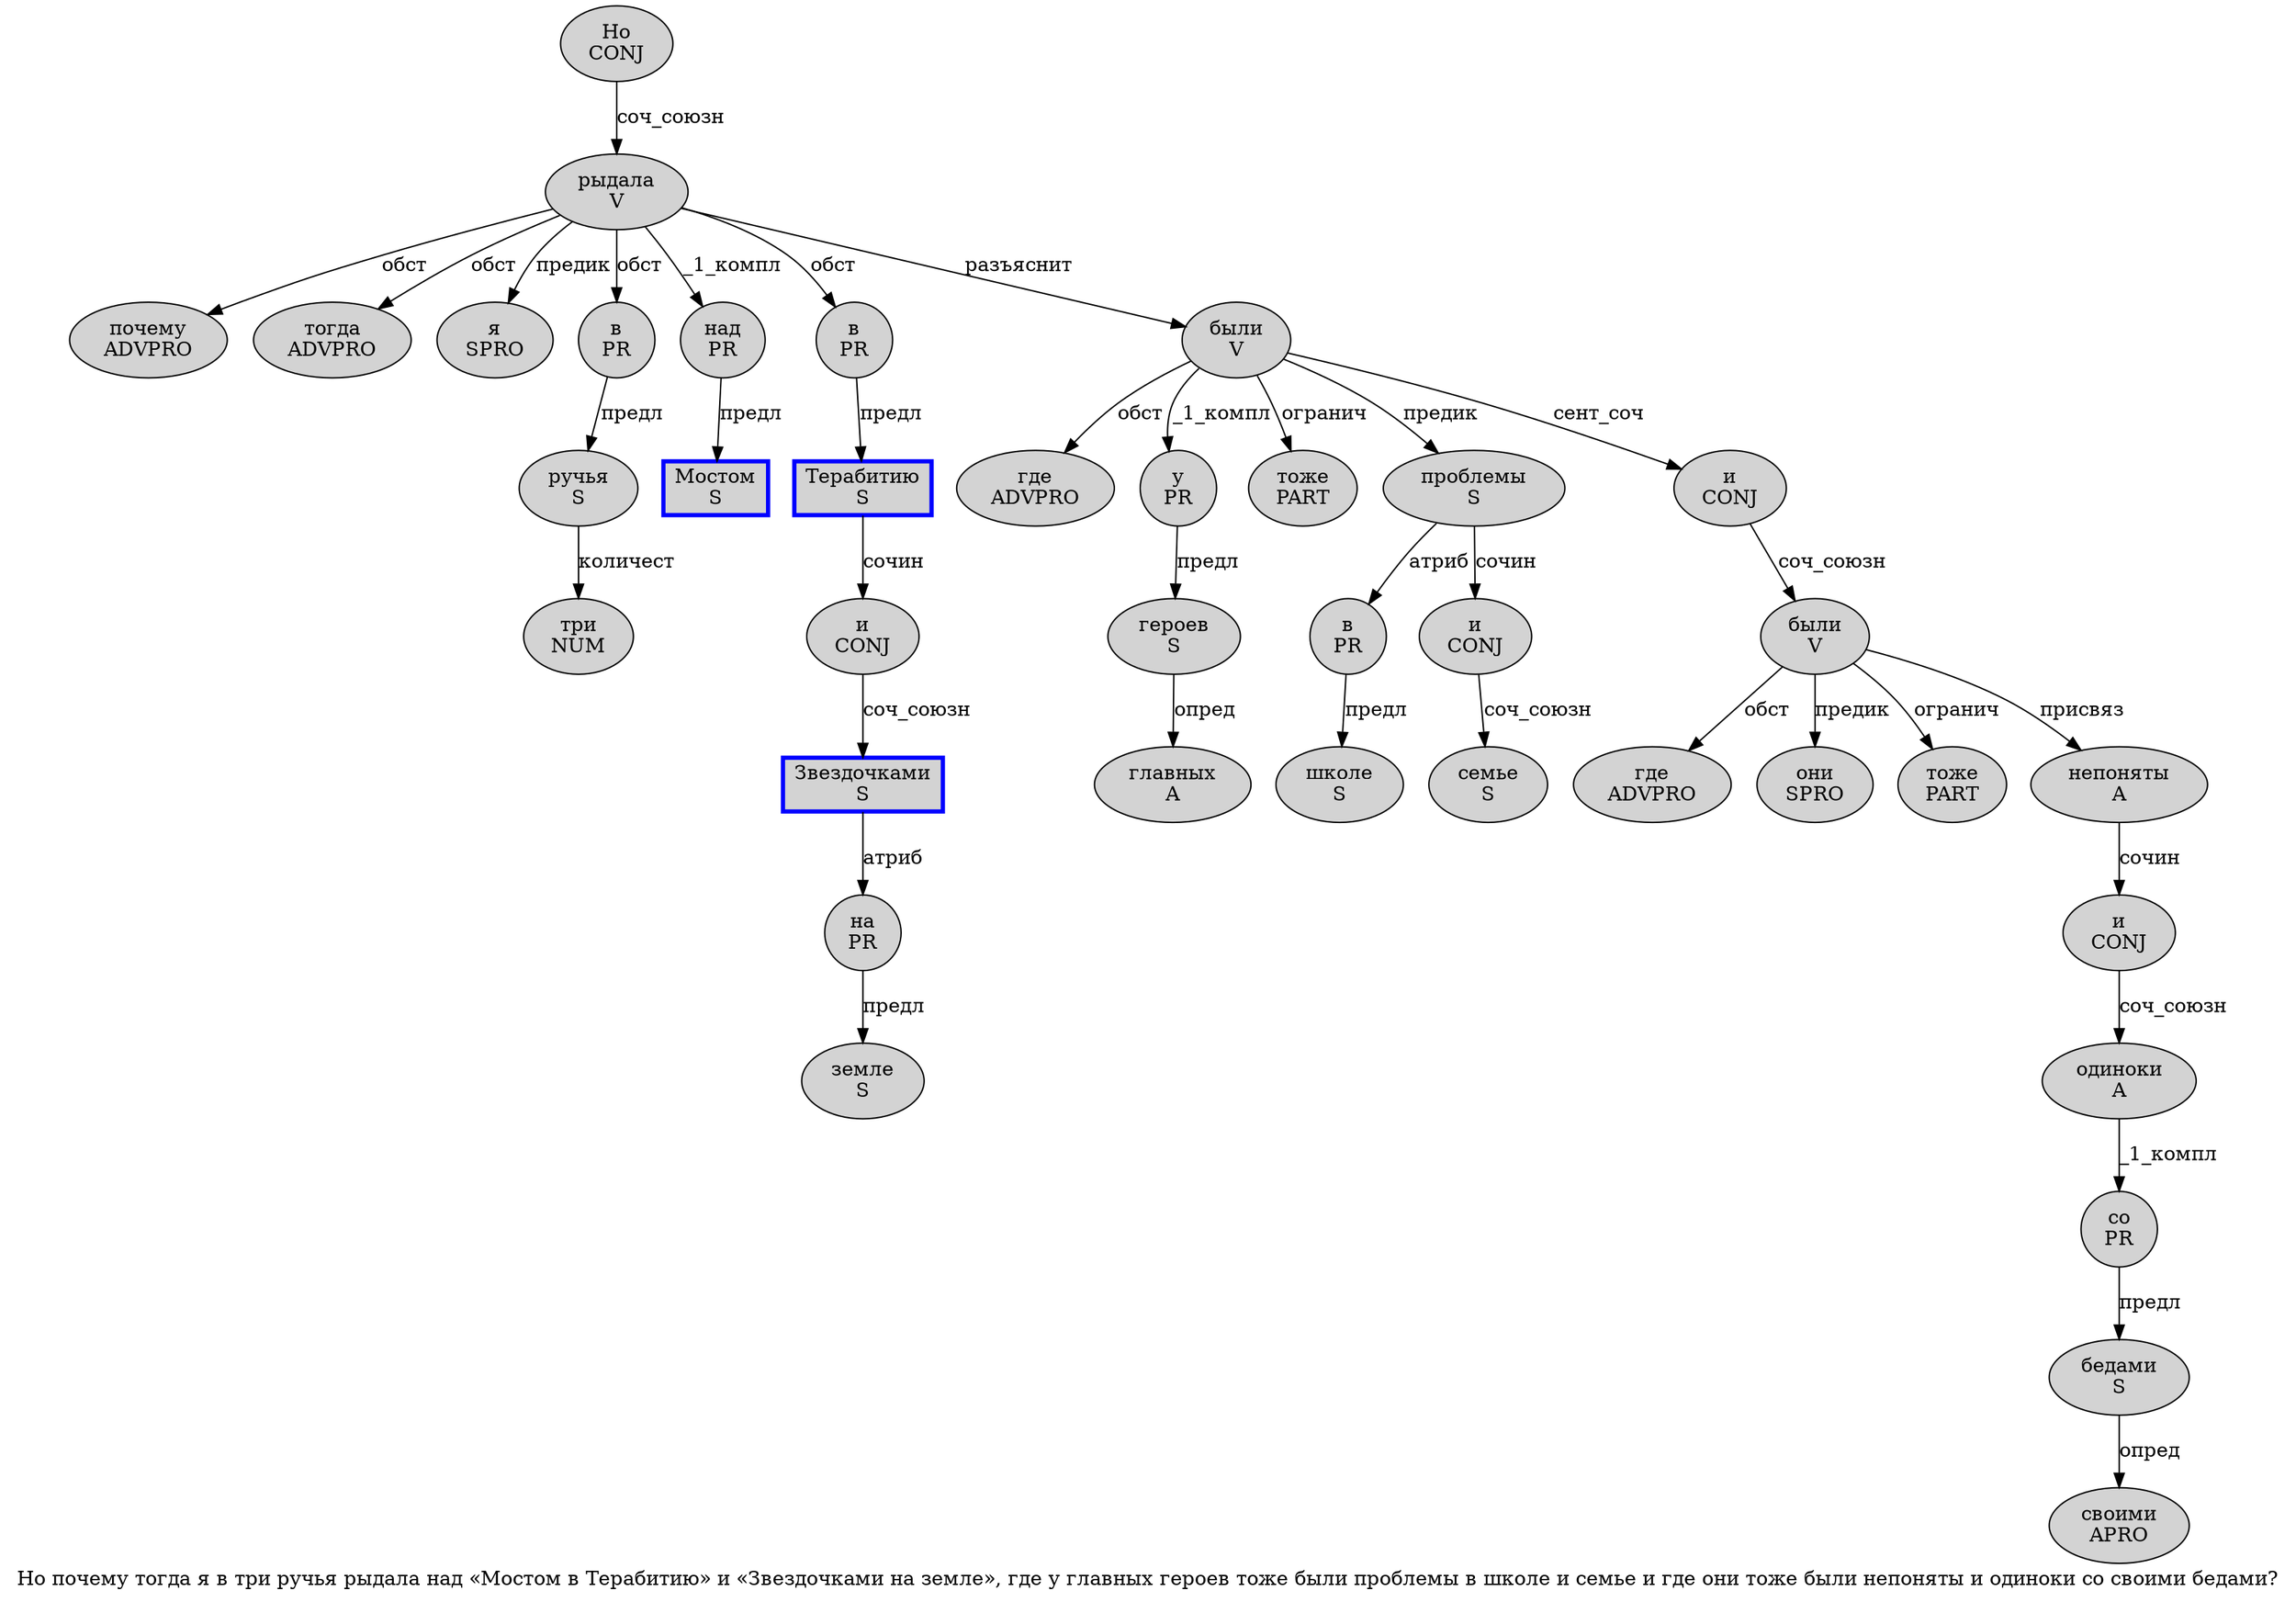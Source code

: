 digraph SENTENCE_4182 {
	graph [label="Но почему тогда я в три ручья рыдала над «Мостом в Терабитию» и «Звездочками на земле», где у главных героев тоже были проблемы в школе и семье и где они тоже были непоняты и одиноки со своими бедами?"]
	node [style=filled]
		0 [label="Но
CONJ" color="" fillcolor=lightgray penwidth=1 shape=ellipse]
		1 [label="почему
ADVPRO" color="" fillcolor=lightgray penwidth=1 shape=ellipse]
		2 [label="тогда
ADVPRO" color="" fillcolor=lightgray penwidth=1 shape=ellipse]
		3 [label="я
SPRO" color="" fillcolor=lightgray penwidth=1 shape=ellipse]
		4 [label="в
PR" color="" fillcolor=lightgray penwidth=1 shape=ellipse]
		5 [label="три
NUM" color="" fillcolor=lightgray penwidth=1 shape=ellipse]
		6 [label="ручья
S" color="" fillcolor=lightgray penwidth=1 shape=ellipse]
		7 [label="рыдала
V" color="" fillcolor=lightgray penwidth=1 shape=ellipse]
		8 [label="над
PR" color="" fillcolor=lightgray penwidth=1 shape=ellipse]
		10 [label="Мостом
S" color=blue fillcolor=lightgray penwidth=3 shape=box]
		11 [label="в
PR" color="" fillcolor=lightgray penwidth=1 shape=ellipse]
		12 [label="Терабитию
S" color=blue fillcolor=lightgray penwidth=3 shape=box]
		14 [label="и
CONJ" color="" fillcolor=lightgray penwidth=1 shape=ellipse]
		16 [label="Звездочками
S" color=blue fillcolor=lightgray penwidth=3 shape=box]
		17 [label="на
PR" color="" fillcolor=lightgray penwidth=1 shape=ellipse]
		18 [label="земле
S" color="" fillcolor=lightgray penwidth=1 shape=ellipse]
		21 [label="где
ADVPRO" color="" fillcolor=lightgray penwidth=1 shape=ellipse]
		22 [label="у
PR" color="" fillcolor=lightgray penwidth=1 shape=ellipse]
		23 [label="главных
A" color="" fillcolor=lightgray penwidth=1 shape=ellipse]
		24 [label="героев
S" color="" fillcolor=lightgray penwidth=1 shape=ellipse]
		25 [label="тоже
PART" color="" fillcolor=lightgray penwidth=1 shape=ellipse]
		26 [label="были
V" color="" fillcolor=lightgray penwidth=1 shape=ellipse]
		27 [label="проблемы
S" color="" fillcolor=lightgray penwidth=1 shape=ellipse]
		28 [label="в
PR" color="" fillcolor=lightgray penwidth=1 shape=ellipse]
		29 [label="школе
S" color="" fillcolor=lightgray penwidth=1 shape=ellipse]
		30 [label="и
CONJ" color="" fillcolor=lightgray penwidth=1 shape=ellipse]
		31 [label="семье
S" color="" fillcolor=lightgray penwidth=1 shape=ellipse]
		32 [label="и
CONJ" color="" fillcolor=lightgray penwidth=1 shape=ellipse]
		33 [label="где
ADVPRO" color="" fillcolor=lightgray penwidth=1 shape=ellipse]
		34 [label="они
SPRO" color="" fillcolor=lightgray penwidth=1 shape=ellipse]
		35 [label="тоже
PART" color="" fillcolor=lightgray penwidth=1 shape=ellipse]
		36 [label="были
V" color="" fillcolor=lightgray penwidth=1 shape=ellipse]
		37 [label="непоняты
A" color="" fillcolor=lightgray penwidth=1 shape=ellipse]
		38 [label="и
CONJ" color="" fillcolor=lightgray penwidth=1 shape=ellipse]
		39 [label="одиноки
A" color="" fillcolor=lightgray penwidth=1 shape=ellipse]
		40 [label="со
PR" color="" fillcolor=lightgray penwidth=1 shape=ellipse]
		41 [label="своими
APRO" color="" fillcolor=lightgray penwidth=1 shape=ellipse]
		42 [label="бедами
S" color="" fillcolor=lightgray penwidth=1 shape=ellipse]
			26 -> 21 [label="обст"]
			26 -> 22 [label="_1_компл"]
			26 -> 25 [label="огранич"]
			26 -> 27 [label="предик"]
			26 -> 32 [label="сент_соч"]
			37 -> 38 [label="сочин"]
			0 -> 7 [label="соч_союзн"]
			14 -> 16 [label="соч_союзн"]
			17 -> 18 [label="предл"]
			30 -> 31 [label="соч_союзн"]
			24 -> 23 [label="опред"]
			39 -> 40 [label="_1_компл"]
			28 -> 29 [label="предл"]
			7 -> 1 [label="обст"]
			7 -> 2 [label="обст"]
			7 -> 3 [label="предик"]
			7 -> 4 [label="обст"]
			7 -> 8 [label="_1_компл"]
			7 -> 11 [label="обст"]
			7 -> 26 [label="разъяснит"]
			12 -> 14 [label="сочин"]
			27 -> 28 [label="атриб"]
			27 -> 30 [label="сочин"]
			6 -> 5 [label="количест"]
			32 -> 36 [label="соч_союзн"]
			22 -> 24 [label="предл"]
			36 -> 33 [label="обст"]
			36 -> 34 [label="предик"]
			36 -> 35 [label="огранич"]
			36 -> 37 [label="присвяз"]
			38 -> 39 [label="соч_союзн"]
			11 -> 12 [label="предл"]
			4 -> 6 [label="предл"]
			8 -> 10 [label="предл"]
			16 -> 17 [label="атриб"]
			40 -> 42 [label="предл"]
			42 -> 41 [label="опред"]
}